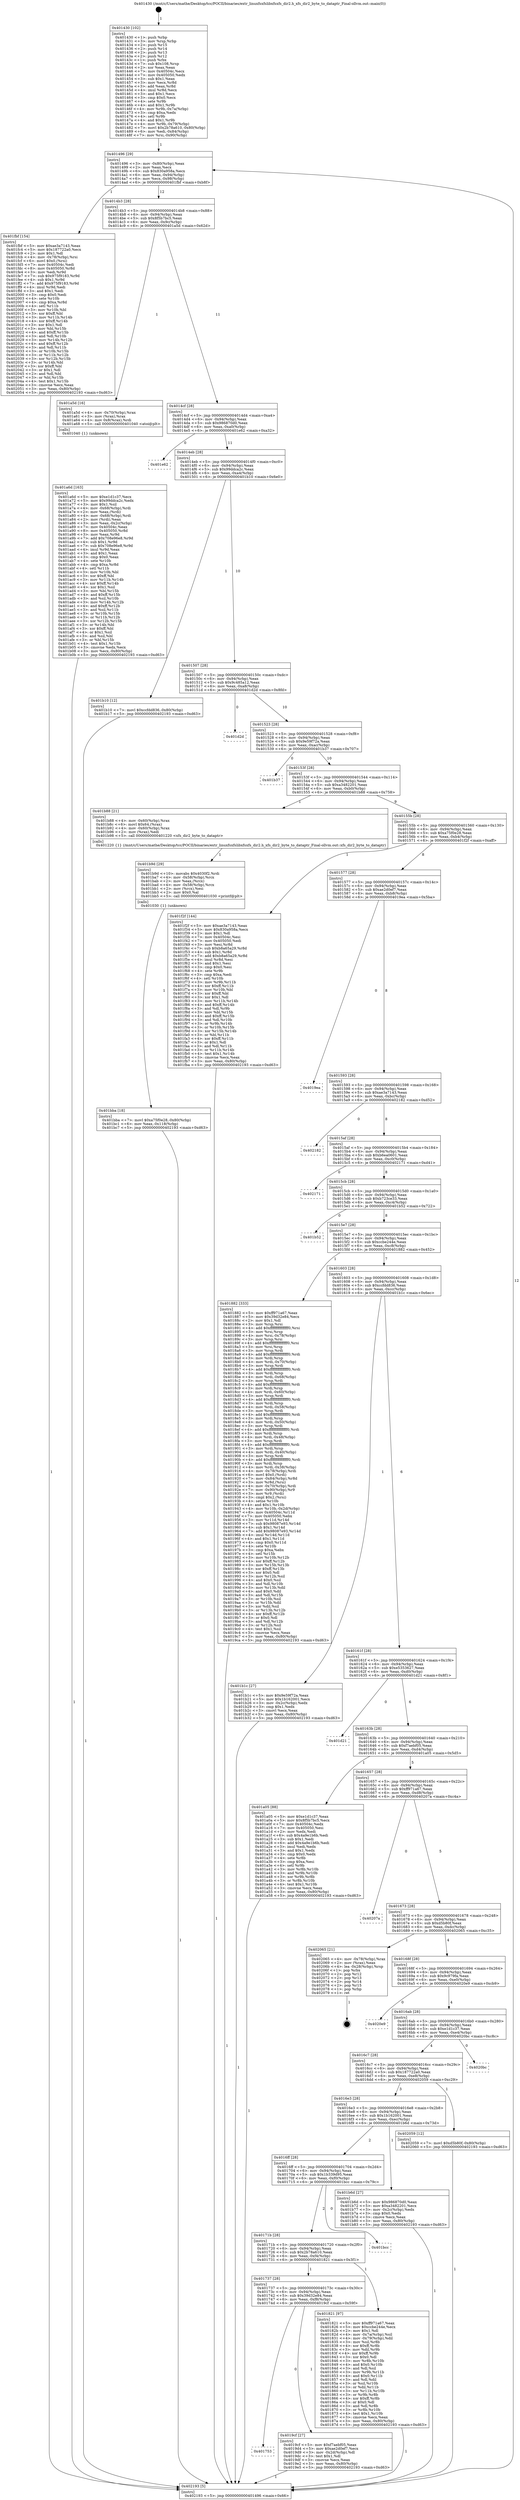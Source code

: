 digraph "0x401430" {
  label = "0x401430 (/mnt/c/Users/mathe/Desktop/tcc/POCII/binaries/extr_linuxfsxfslibxfsxfs_dir2.h_xfs_dir2_byte_to_dataptr_Final-ollvm.out::main(0))"
  labelloc = "t"
  node[shape=record]

  Entry [label="",width=0.3,height=0.3,shape=circle,fillcolor=black,style=filled]
  "0x401496" [label="{
     0x401496 [29]\l
     | [instrs]\l
     &nbsp;&nbsp;0x401496 \<+3\>: mov -0x80(%rbp),%eax\l
     &nbsp;&nbsp;0x401499 \<+2\>: mov %eax,%ecx\l
     &nbsp;&nbsp;0x40149b \<+6\>: sub $0x830a958a,%ecx\l
     &nbsp;&nbsp;0x4014a1 \<+6\>: mov %eax,-0x94(%rbp)\l
     &nbsp;&nbsp;0x4014a7 \<+6\>: mov %ecx,-0x98(%rbp)\l
     &nbsp;&nbsp;0x4014ad \<+6\>: je 0000000000401fbf \<main+0xb8f\>\l
  }"]
  "0x401fbf" [label="{
     0x401fbf [154]\l
     | [instrs]\l
     &nbsp;&nbsp;0x401fbf \<+5\>: mov $0xae3a7143,%eax\l
     &nbsp;&nbsp;0x401fc4 \<+5\>: mov $0x187722a0,%ecx\l
     &nbsp;&nbsp;0x401fc9 \<+2\>: mov $0x1,%dl\l
     &nbsp;&nbsp;0x401fcb \<+4\>: mov -0x78(%rbp),%rsi\l
     &nbsp;&nbsp;0x401fcf \<+6\>: movl $0x0,(%rsi)\l
     &nbsp;&nbsp;0x401fd5 \<+7\>: mov 0x40504c,%edi\l
     &nbsp;&nbsp;0x401fdc \<+8\>: mov 0x405050,%r8d\l
     &nbsp;&nbsp;0x401fe4 \<+3\>: mov %edi,%r9d\l
     &nbsp;&nbsp;0x401fe7 \<+7\>: sub $0x975f9183,%r9d\l
     &nbsp;&nbsp;0x401fee \<+4\>: sub $0x1,%r9d\l
     &nbsp;&nbsp;0x401ff2 \<+7\>: add $0x975f9183,%r9d\l
     &nbsp;&nbsp;0x401ff9 \<+4\>: imul %r9d,%edi\l
     &nbsp;&nbsp;0x401ffd \<+3\>: and $0x1,%edi\l
     &nbsp;&nbsp;0x402000 \<+3\>: cmp $0x0,%edi\l
     &nbsp;&nbsp;0x402003 \<+4\>: sete %r10b\l
     &nbsp;&nbsp;0x402007 \<+4\>: cmp $0xa,%r8d\l
     &nbsp;&nbsp;0x40200b \<+4\>: setl %r11b\l
     &nbsp;&nbsp;0x40200f \<+3\>: mov %r10b,%bl\l
     &nbsp;&nbsp;0x402012 \<+3\>: xor $0xff,%bl\l
     &nbsp;&nbsp;0x402015 \<+3\>: mov %r11b,%r14b\l
     &nbsp;&nbsp;0x402018 \<+4\>: xor $0xff,%r14b\l
     &nbsp;&nbsp;0x40201c \<+3\>: xor $0x1,%dl\l
     &nbsp;&nbsp;0x40201f \<+3\>: mov %bl,%r15b\l
     &nbsp;&nbsp;0x402022 \<+4\>: and $0xff,%r15b\l
     &nbsp;&nbsp;0x402026 \<+3\>: and %dl,%r10b\l
     &nbsp;&nbsp;0x402029 \<+3\>: mov %r14b,%r12b\l
     &nbsp;&nbsp;0x40202c \<+4\>: and $0xff,%r12b\l
     &nbsp;&nbsp;0x402030 \<+3\>: and %dl,%r11b\l
     &nbsp;&nbsp;0x402033 \<+3\>: or %r10b,%r15b\l
     &nbsp;&nbsp;0x402036 \<+3\>: or %r11b,%r12b\l
     &nbsp;&nbsp;0x402039 \<+3\>: xor %r12b,%r15b\l
     &nbsp;&nbsp;0x40203c \<+3\>: or %r14b,%bl\l
     &nbsp;&nbsp;0x40203f \<+3\>: xor $0xff,%bl\l
     &nbsp;&nbsp;0x402042 \<+3\>: or $0x1,%dl\l
     &nbsp;&nbsp;0x402045 \<+2\>: and %dl,%bl\l
     &nbsp;&nbsp;0x402047 \<+3\>: or %bl,%r15b\l
     &nbsp;&nbsp;0x40204a \<+4\>: test $0x1,%r15b\l
     &nbsp;&nbsp;0x40204e \<+3\>: cmovne %ecx,%eax\l
     &nbsp;&nbsp;0x402051 \<+3\>: mov %eax,-0x80(%rbp)\l
     &nbsp;&nbsp;0x402054 \<+5\>: jmp 0000000000402193 \<main+0xd63\>\l
  }"]
  "0x4014b3" [label="{
     0x4014b3 [28]\l
     | [instrs]\l
     &nbsp;&nbsp;0x4014b3 \<+5\>: jmp 00000000004014b8 \<main+0x88\>\l
     &nbsp;&nbsp;0x4014b8 \<+6\>: mov -0x94(%rbp),%eax\l
     &nbsp;&nbsp;0x4014be \<+5\>: sub $0x8f5b7bc5,%eax\l
     &nbsp;&nbsp;0x4014c3 \<+6\>: mov %eax,-0x9c(%rbp)\l
     &nbsp;&nbsp;0x4014c9 \<+6\>: je 0000000000401a5d \<main+0x62d\>\l
  }"]
  Exit [label="",width=0.3,height=0.3,shape=circle,fillcolor=black,style=filled,peripheries=2]
  "0x401a5d" [label="{
     0x401a5d [16]\l
     | [instrs]\l
     &nbsp;&nbsp;0x401a5d \<+4\>: mov -0x70(%rbp),%rax\l
     &nbsp;&nbsp;0x401a61 \<+3\>: mov (%rax),%rax\l
     &nbsp;&nbsp;0x401a64 \<+4\>: mov 0x8(%rax),%rdi\l
     &nbsp;&nbsp;0x401a68 \<+5\>: call 0000000000401040 \<atoi@plt\>\l
     | [calls]\l
     &nbsp;&nbsp;0x401040 \{1\} (unknown)\l
  }"]
  "0x4014cf" [label="{
     0x4014cf [28]\l
     | [instrs]\l
     &nbsp;&nbsp;0x4014cf \<+5\>: jmp 00000000004014d4 \<main+0xa4\>\l
     &nbsp;&nbsp;0x4014d4 \<+6\>: mov -0x94(%rbp),%eax\l
     &nbsp;&nbsp;0x4014da \<+5\>: sub $0x986870d0,%eax\l
     &nbsp;&nbsp;0x4014df \<+6\>: mov %eax,-0xa0(%rbp)\l
     &nbsp;&nbsp;0x4014e5 \<+6\>: je 0000000000401e62 \<main+0xa32\>\l
  }"]
  "0x401bba" [label="{
     0x401bba [18]\l
     | [instrs]\l
     &nbsp;&nbsp;0x401bba \<+7\>: movl $0xa75f0e28,-0x80(%rbp)\l
     &nbsp;&nbsp;0x401bc1 \<+6\>: mov %eax,-0x118(%rbp)\l
     &nbsp;&nbsp;0x401bc7 \<+5\>: jmp 0000000000402193 \<main+0xd63\>\l
  }"]
  "0x401e62" [label="{
     0x401e62\l
  }", style=dashed]
  "0x4014eb" [label="{
     0x4014eb [28]\l
     | [instrs]\l
     &nbsp;&nbsp;0x4014eb \<+5\>: jmp 00000000004014f0 \<main+0xc0\>\l
     &nbsp;&nbsp;0x4014f0 \<+6\>: mov -0x94(%rbp),%eax\l
     &nbsp;&nbsp;0x4014f6 \<+5\>: sub $0x99ddca2c,%eax\l
     &nbsp;&nbsp;0x4014fb \<+6\>: mov %eax,-0xa4(%rbp)\l
     &nbsp;&nbsp;0x401501 \<+6\>: je 0000000000401b10 \<main+0x6e0\>\l
  }"]
  "0x401b9d" [label="{
     0x401b9d [29]\l
     | [instrs]\l
     &nbsp;&nbsp;0x401b9d \<+10\>: movabs $0x4030f2,%rdi\l
     &nbsp;&nbsp;0x401ba7 \<+4\>: mov -0x58(%rbp),%rcx\l
     &nbsp;&nbsp;0x401bab \<+2\>: mov %eax,(%rcx)\l
     &nbsp;&nbsp;0x401bad \<+4\>: mov -0x58(%rbp),%rcx\l
     &nbsp;&nbsp;0x401bb1 \<+2\>: mov (%rcx),%esi\l
     &nbsp;&nbsp;0x401bb3 \<+2\>: mov $0x0,%al\l
     &nbsp;&nbsp;0x401bb5 \<+5\>: call 0000000000401030 \<printf@plt\>\l
     | [calls]\l
     &nbsp;&nbsp;0x401030 \{1\} (unknown)\l
  }"]
  "0x401b10" [label="{
     0x401b10 [12]\l
     | [instrs]\l
     &nbsp;&nbsp;0x401b10 \<+7\>: movl $0xccfdd836,-0x80(%rbp)\l
     &nbsp;&nbsp;0x401b17 \<+5\>: jmp 0000000000402193 \<main+0xd63\>\l
  }"]
  "0x401507" [label="{
     0x401507 [28]\l
     | [instrs]\l
     &nbsp;&nbsp;0x401507 \<+5\>: jmp 000000000040150c \<main+0xdc\>\l
     &nbsp;&nbsp;0x40150c \<+6\>: mov -0x94(%rbp),%eax\l
     &nbsp;&nbsp;0x401512 \<+5\>: sub $0x9c485a12,%eax\l
     &nbsp;&nbsp;0x401517 \<+6\>: mov %eax,-0xa8(%rbp)\l
     &nbsp;&nbsp;0x40151d \<+6\>: je 0000000000401d2d \<main+0x8fd\>\l
  }"]
  "0x401a6d" [label="{
     0x401a6d [163]\l
     | [instrs]\l
     &nbsp;&nbsp;0x401a6d \<+5\>: mov $0xe1d1c37,%ecx\l
     &nbsp;&nbsp;0x401a72 \<+5\>: mov $0x99ddca2c,%edx\l
     &nbsp;&nbsp;0x401a77 \<+3\>: mov $0x1,%sil\l
     &nbsp;&nbsp;0x401a7a \<+4\>: mov -0x68(%rbp),%rdi\l
     &nbsp;&nbsp;0x401a7e \<+2\>: mov %eax,(%rdi)\l
     &nbsp;&nbsp;0x401a80 \<+4\>: mov -0x68(%rbp),%rdi\l
     &nbsp;&nbsp;0x401a84 \<+2\>: mov (%rdi),%eax\l
     &nbsp;&nbsp;0x401a86 \<+3\>: mov %eax,-0x2c(%rbp)\l
     &nbsp;&nbsp;0x401a89 \<+7\>: mov 0x40504c,%eax\l
     &nbsp;&nbsp;0x401a90 \<+8\>: mov 0x405050,%r8d\l
     &nbsp;&nbsp;0x401a98 \<+3\>: mov %eax,%r9d\l
     &nbsp;&nbsp;0x401a9b \<+7\>: add $0x708e96e8,%r9d\l
     &nbsp;&nbsp;0x401aa2 \<+4\>: sub $0x1,%r9d\l
     &nbsp;&nbsp;0x401aa6 \<+7\>: sub $0x708e96e8,%r9d\l
     &nbsp;&nbsp;0x401aad \<+4\>: imul %r9d,%eax\l
     &nbsp;&nbsp;0x401ab1 \<+3\>: and $0x1,%eax\l
     &nbsp;&nbsp;0x401ab4 \<+3\>: cmp $0x0,%eax\l
     &nbsp;&nbsp;0x401ab7 \<+4\>: sete %r10b\l
     &nbsp;&nbsp;0x401abb \<+4\>: cmp $0xa,%r8d\l
     &nbsp;&nbsp;0x401abf \<+4\>: setl %r11b\l
     &nbsp;&nbsp;0x401ac3 \<+3\>: mov %r10b,%bl\l
     &nbsp;&nbsp;0x401ac6 \<+3\>: xor $0xff,%bl\l
     &nbsp;&nbsp;0x401ac9 \<+3\>: mov %r11b,%r14b\l
     &nbsp;&nbsp;0x401acc \<+4\>: xor $0xff,%r14b\l
     &nbsp;&nbsp;0x401ad0 \<+4\>: xor $0x1,%sil\l
     &nbsp;&nbsp;0x401ad4 \<+3\>: mov %bl,%r15b\l
     &nbsp;&nbsp;0x401ad7 \<+4\>: and $0xff,%r15b\l
     &nbsp;&nbsp;0x401adb \<+3\>: and %sil,%r10b\l
     &nbsp;&nbsp;0x401ade \<+3\>: mov %r14b,%r12b\l
     &nbsp;&nbsp;0x401ae1 \<+4\>: and $0xff,%r12b\l
     &nbsp;&nbsp;0x401ae5 \<+3\>: and %sil,%r11b\l
     &nbsp;&nbsp;0x401ae8 \<+3\>: or %r10b,%r15b\l
     &nbsp;&nbsp;0x401aeb \<+3\>: or %r11b,%r12b\l
     &nbsp;&nbsp;0x401aee \<+3\>: xor %r12b,%r15b\l
     &nbsp;&nbsp;0x401af1 \<+3\>: or %r14b,%bl\l
     &nbsp;&nbsp;0x401af4 \<+3\>: xor $0xff,%bl\l
     &nbsp;&nbsp;0x401af7 \<+4\>: or $0x1,%sil\l
     &nbsp;&nbsp;0x401afb \<+3\>: and %sil,%bl\l
     &nbsp;&nbsp;0x401afe \<+3\>: or %bl,%r15b\l
     &nbsp;&nbsp;0x401b01 \<+4\>: test $0x1,%r15b\l
     &nbsp;&nbsp;0x401b05 \<+3\>: cmovne %edx,%ecx\l
     &nbsp;&nbsp;0x401b08 \<+3\>: mov %ecx,-0x80(%rbp)\l
     &nbsp;&nbsp;0x401b0b \<+5\>: jmp 0000000000402193 \<main+0xd63\>\l
  }"]
  "0x401d2d" [label="{
     0x401d2d\l
  }", style=dashed]
  "0x401523" [label="{
     0x401523 [28]\l
     | [instrs]\l
     &nbsp;&nbsp;0x401523 \<+5\>: jmp 0000000000401528 \<main+0xf8\>\l
     &nbsp;&nbsp;0x401528 \<+6\>: mov -0x94(%rbp),%eax\l
     &nbsp;&nbsp;0x40152e \<+5\>: sub $0x9e59f72a,%eax\l
     &nbsp;&nbsp;0x401533 \<+6\>: mov %eax,-0xac(%rbp)\l
     &nbsp;&nbsp;0x401539 \<+6\>: je 0000000000401b37 \<main+0x707\>\l
  }"]
  "0x401753" [label="{
     0x401753\l
  }", style=dashed]
  "0x401b37" [label="{
     0x401b37\l
  }", style=dashed]
  "0x40153f" [label="{
     0x40153f [28]\l
     | [instrs]\l
     &nbsp;&nbsp;0x40153f \<+5\>: jmp 0000000000401544 \<main+0x114\>\l
     &nbsp;&nbsp;0x401544 \<+6\>: mov -0x94(%rbp),%eax\l
     &nbsp;&nbsp;0x40154a \<+5\>: sub $0xa3482201,%eax\l
     &nbsp;&nbsp;0x40154f \<+6\>: mov %eax,-0xb0(%rbp)\l
     &nbsp;&nbsp;0x401555 \<+6\>: je 0000000000401b88 \<main+0x758\>\l
  }"]
  "0x4019cf" [label="{
     0x4019cf [27]\l
     | [instrs]\l
     &nbsp;&nbsp;0x4019cf \<+5\>: mov $0xf7aebf05,%eax\l
     &nbsp;&nbsp;0x4019d4 \<+5\>: mov $0xae2d0ef7,%ecx\l
     &nbsp;&nbsp;0x4019d9 \<+3\>: mov -0x2d(%rbp),%dl\l
     &nbsp;&nbsp;0x4019dc \<+3\>: test $0x1,%dl\l
     &nbsp;&nbsp;0x4019df \<+3\>: cmovne %ecx,%eax\l
     &nbsp;&nbsp;0x4019e2 \<+3\>: mov %eax,-0x80(%rbp)\l
     &nbsp;&nbsp;0x4019e5 \<+5\>: jmp 0000000000402193 \<main+0xd63\>\l
  }"]
  "0x401b88" [label="{
     0x401b88 [21]\l
     | [instrs]\l
     &nbsp;&nbsp;0x401b88 \<+4\>: mov -0x60(%rbp),%rax\l
     &nbsp;&nbsp;0x401b8c \<+6\>: movl $0x64,(%rax)\l
     &nbsp;&nbsp;0x401b92 \<+4\>: mov -0x60(%rbp),%rax\l
     &nbsp;&nbsp;0x401b96 \<+2\>: mov (%rax),%edi\l
     &nbsp;&nbsp;0x401b98 \<+5\>: call 0000000000401220 \<xfs_dir2_byte_to_dataptr\>\l
     | [calls]\l
     &nbsp;&nbsp;0x401220 \{1\} (/mnt/c/Users/mathe/Desktop/tcc/POCII/binaries/extr_linuxfsxfslibxfsxfs_dir2.h_xfs_dir2_byte_to_dataptr_Final-ollvm.out::xfs_dir2_byte_to_dataptr)\l
  }"]
  "0x40155b" [label="{
     0x40155b [28]\l
     | [instrs]\l
     &nbsp;&nbsp;0x40155b \<+5\>: jmp 0000000000401560 \<main+0x130\>\l
     &nbsp;&nbsp;0x401560 \<+6\>: mov -0x94(%rbp),%eax\l
     &nbsp;&nbsp;0x401566 \<+5\>: sub $0xa75f0e28,%eax\l
     &nbsp;&nbsp;0x40156b \<+6\>: mov %eax,-0xb4(%rbp)\l
     &nbsp;&nbsp;0x401571 \<+6\>: je 0000000000401f2f \<main+0xaff\>\l
  }"]
  "0x401430" [label="{
     0x401430 [102]\l
     | [instrs]\l
     &nbsp;&nbsp;0x401430 \<+1\>: push %rbp\l
     &nbsp;&nbsp;0x401431 \<+3\>: mov %rsp,%rbp\l
     &nbsp;&nbsp;0x401434 \<+2\>: push %r15\l
     &nbsp;&nbsp;0x401436 \<+2\>: push %r14\l
     &nbsp;&nbsp;0x401438 \<+2\>: push %r13\l
     &nbsp;&nbsp;0x40143a \<+2\>: push %r12\l
     &nbsp;&nbsp;0x40143c \<+1\>: push %rbx\l
     &nbsp;&nbsp;0x40143d \<+7\>: sub $0x108,%rsp\l
     &nbsp;&nbsp;0x401444 \<+2\>: xor %eax,%eax\l
     &nbsp;&nbsp;0x401446 \<+7\>: mov 0x40504c,%ecx\l
     &nbsp;&nbsp;0x40144d \<+7\>: mov 0x405050,%edx\l
     &nbsp;&nbsp;0x401454 \<+3\>: sub $0x1,%eax\l
     &nbsp;&nbsp;0x401457 \<+3\>: mov %ecx,%r8d\l
     &nbsp;&nbsp;0x40145a \<+3\>: add %eax,%r8d\l
     &nbsp;&nbsp;0x40145d \<+4\>: imul %r8d,%ecx\l
     &nbsp;&nbsp;0x401461 \<+3\>: and $0x1,%ecx\l
     &nbsp;&nbsp;0x401464 \<+3\>: cmp $0x0,%ecx\l
     &nbsp;&nbsp;0x401467 \<+4\>: sete %r9b\l
     &nbsp;&nbsp;0x40146b \<+4\>: and $0x1,%r9b\l
     &nbsp;&nbsp;0x40146f \<+4\>: mov %r9b,-0x7a(%rbp)\l
     &nbsp;&nbsp;0x401473 \<+3\>: cmp $0xa,%edx\l
     &nbsp;&nbsp;0x401476 \<+4\>: setl %r9b\l
     &nbsp;&nbsp;0x40147a \<+4\>: and $0x1,%r9b\l
     &nbsp;&nbsp;0x40147e \<+4\>: mov %r9b,-0x79(%rbp)\l
     &nbsp;&nbsp;0x401482 \<+7\>: movl $0x2b78a610,-0x80(%rbp)\l
     &nbsp;&nbsp;0x401489 \<+6\>: mov %edi,-0x84(%rbp)\l
     &nbsp;&nbsp;0x40148f \<+7\>: mov %rsi,-0x90(%rbp)\l
  }"]
  "0x401f2f" [label="{
     0x401f2f [144]\l
     | [instrs]\l
     &nbsp;&nbsp;0x401f2f \<+5\>: mov $0xae3a7143,%eax\l
     &nbsp;&nbsp;0x401f34 \<+5\>: mov $0x830a958a,%ecx\l
     &nbsp;&nbsp;0x401f39 \<+2\>: mov $0x1,%dl\l
     &nbsp;&nbsp;0x401f3b \<+7\>: mov 0x40504c,%esi\l
     &nbsp;&nbsp;0x401f42 \<+7\>: mov 0x405050,%edi\l
     &nbsp;&nbsp;0x401f49 \<+3\>: mov %esi,%r8d\l
     &nbsp;&nbsp;0x401f4c \<+7\>: sub $0xb8a65a29,%r8d\l
     &nbsp;&nbsp;0x401f53 \<+4\>: sub $0x1,%r8d\l
     &nbsp;&nbsp;0x401f57 \<+7\>: add $0xb8a65a29,%r8d\l
     &nbsp;&nbsp;0x401f5e \<+4\>: imul %r8d,%esi\l
     &nbsp;&nbsp;0x401f62 \<+3\>: and $0x1,%esi\l
     &nbsp;&nbsp;0x401f65 \<+3\>: cmp $0x0,%esi\l
     &nbsp;&nbsp;0x401f68 \<+4\>: sete %r9b\l
     &nbsp;&nbsp;0x401f6c \<+3\>: cmp $0xa,%edi\l
     &nbsp;&nbsp;0x401f6f \<+4\>: setl %r10b\l
     &nbsp;&nbsp;0x401f73 \<+3\>: mov %r9b,%r11b\l
     &nbsp;&nbsp;0x401f76 \<+4\>: xor $0xff,%r11b\l
     &nbsp;&nbsp;0x401f7a \<+3\>: mov %r10b,%bl\l
     &nbsp;&nbsp;0x401f7d \<+3\>: xor $0xff,%bl\l
     &nbsp;&nbsp;0x401f80 \<+3\>: xor $0x1,%dl\l
     &nbsp;&nbsp;0x401f83 \<+3\>: mov %r11b,%r14b\l
     &nbsp;&nbsp;0x401f86 \<+4\>: and $0xff,%r14b\l
     &nbsp;&nbsp;0x401f8a \<+3\>: and %dl,%r9b\l
     &nbsp;&nbsp;0x401f8d \<+3\>: mov %bl,%r15b\l
     &nbsp;&nbsp;0x401f90 \<+4\>: and $0xff,%r15b\l
     &nbsp;&nbsp;0x401f94 \<+3\>: and %dl,%r10b\l
     &nbsp;&nbsp;0x401f97 \<+3\>: or %r9b,%r14b\l
     &nbsp;&nbsp;0x401f9a \<+3\>: or %r10b,%r15b\l
     &nbsp;&nbsp;0x401f9d \<+3\>: xor %r15b,%r14b\l
     &nbsp;&nbsp;0x401fa0 \<+3\>: or %bl,%r11b\l
     &nbsp;&nbsp;0x401fa3 \<+4\>: xor $0xff,%r11b\l
     &nbsp;&nbsp;0x401fa7 \<+3\>: or $0x1,%dl\l
     &nbsp;&nbsp;0x401faa \<+3\>: and %dl,%r11b\l
     &nbsp;&nbsp;0x401fad \<+3\>: or %r11b,%r14b\l
     &nbsp;&nbsp;0x401fb0 \<+4\>: test $0x1,%r14b\l
     &nbsp;&nbsp;0x401fb4 \<+3\>: cmovne %ecx,%eax\l
     &nbsp;&nbsp;0x401fb7 \<+3\>: mov %eax,-0x80(%rbp)\l
     &nbsp;&nbsp;0x401fba \<+5\>: jmp 0000000000402193 \<main+0xd63\>\l
  }"]
  "0x401577" [label="{
     0x401577 [28]\l
     | [instrs]\l
     &nbsp;&nbsp;0x401577 \<+5\>: jmp 000000000040157c \<main+0x14c\>\l
     &nbsp;&nbsp;0x40157c \<+6\>: mov -0x94(%rbp),%eax\l
     &nbsp;&nbsp;0x401582 \<+5\>: sub $0xae2d0ef7,%eax\l
     &nbsp;&nbsp;0x401587 \<+6\>: mov %eax,-0xb8(%rbp)\l
     &nbsp;&nbsp;0x40158d \<+6\>: je 00000000004019ea \<main+0x5ba\>\l
  }"]
  "0x402193" [label="{
     0x402193 [5]\l
     | [instrs]\l
     &nbsp;&nbsp;0x402193 \<+5\>: jmp 0000000000401496 \<main+0x66\>\l
  }"]
  "0x4019ea" [label="{
     0x4019ea\l
  }", style=dashed]
  "0x401593" [label="{
     0x401593 [28]\l
     | [instrs]\l
     &nbsp;&nbsp;0x401593 \<+5\>: jmp 0000000000401598 \<main+0x168\>\l
     &nbsp;&nbsp;0x401598 \<+6\>: mov -0x94(%rbp),%eax\l
     &nbsp;&nbsp;0x40159e \<+5\>: sub $0xae3a7143,%eax\l
     &nbsp;&nbsp;0x4015a3 \<+6\>: mov %eax,-0xbc(%rbp)\l
     &nbsp;&nbsp;0x4015a9 \<+6\>: je 0000000000402182 \<main+0xd52\>\l
  }"]
  "0x401737" [label="{
     0x401737 [28]\l
     | [instrs]\l
     &nbsp;&nbsp;0x401737 \<+5\>: jmp 000000000040173c \<main+0x30c\>\l
     &nbsp;&nbsp;0x40173c \<+6\>: mov -0x94(%rbp),%eax\l
     &nbsp;&nbsp;0x401742 \<+5\>: sub $0x39d32e84,%eax\l
     &nbsp;&nbsp;0x401747 \<+6\>: mov %eax,-0xf8(%rbp)\l
     &nbsp;&nbsp;0x40174d \<+6\>: je 00000000004019cf \<main+0x59f\>\l
  }"]
  "0x402182" [label="{
     0x402182\l
  }", style=dashed]
  "0x4015af" [label="{
     0x4015af [28]\l
     | [instrs]\l
     &nbsp;&nbsp;0x4015af \<+5\>: jmp 00000000004015b4 \<main+0x184\>\l
     &nbsp;&nbsp;0x4015b4 \<+6\>: mov -0x94(%rbp),%eax\l
     &nbsp;&nbsp;0x4015ba \<+5\>: sub $0xb6ea0601,%eax\l
     &nbsp;&nbsp;0x4015bf \<+6\>: mov %eax,-0xc0(%rbp)\l
     &nbsp;&nbsp;0x4015c5 \<+6\>: je 0000000000402171 \<main+0xd41\>\l
  }"]
  "0x401821" [label="{
     0x401821 [97]\l
     | [instrs]\l
     &nbsp;&nbsp;0x401821 \<+5\>: mov $0xff971a67,%eax\l
     &nbsp;&nbsp;0x401826 \<+5\>: mov $0xccbe244e,%ecx\l
     &nbsp;&nbsp;0x40182b \<+2\>: mov $0x1,%dl\l
     &nbsp;&nbsp;0x40182d \<+4\>: mov -0x7a(%rbp),%sil\l
     &nbsp;&nbsp;0x401831 \<+4\>: mov -0x79(%rbp),%dil\l
     &nbsp;&nbsp;0x401835 \<+3\>: mov %sil,%r8b\l
     &nbsp;&nbsp;0x401838 \<+4\>: xor $0xff,%r8b\l
     &nbsp;&nbsp;0x40183c \<+3\>: mov %dil,%r9b\l
     &nbsp;&nbsp;0x40183f \<+4\>: xor $0xff,%r9b\l
     &nbsp;&nbsp;0x401843 \<+3\>: xor $0x0,%dl\l
     &nbsp;&nbsp;0x401846 \<+3\>: mov %r8b,%r10b\l
     &nbsp;&nbsp;0x401849 \<+4\>: and $0x0,%r10b\l
     &nbsp;&nbsp;0x40184d \<+3\>: and %dl,%sil\l
     &nbsp;&nbsp;0x401850 \<+3\>: mov %r9b,%r11b\l
     &nbsp;&nbsp;0x401853 \<+4\>: and $0x0,%r11b\l
     &nbsp;&nbsp;0x401857 \<+3\>: and %dl,%dil\l
     &nbsp;&nbsp;0x40185a \<+3\>: or %sil,%r10b\l
     &nbsp;&nbsp;0x40185d \<+3\>: or %dil,%r11b\l
     &nbsp;&nbsp;0x401860 \<+3\>: xor %r11b,%r10b\l
     &nbsp;&nbsp;0x401863 \<+3\>: or %r9b,%r8b\l
     &nbsp;&nbsp;0x401866 \<+4\>: xor $0xff,%r8b\l
     &nbsp;&nbsp;0x40186a \<+3\>: or $0x0,%dl\l
     &nbsp;&nbsp;0x40186d \<+3\>: and %dl,%r8b\l
     &nbsp;&nbsp;0x401870 \<+3\>: or %r8b,%r10b\l
     &nbsp;&nbsp;0x401873 \<+4\>: test $0x1,%r10b\l
     &nbsp;&nbsp;0x401877 \<+3\>: cmovne %ecx,%eax\l
     &nbsp;&nbsp;0x40187a \<+3\>: mov %eax,-0x80(%rbp)\l
     &nbsp;&nbsp;0x40187d \<+5\>: jmp 0000000000402193 \<main+0xd63\>\l
  }"]
  "0x402171" [label="{
     0x402171\l
  }", style=dashed]
  "0x4015cb" [label="{
     0x4015cb [28]\l
     | [instrs]\l
     &nbsp;&nbsp;0x4015cb \<+5\>: jmp 00000000004015d0 \<main+0x1a0\>\l
     &nbsp;&nbsp;0x4015d0 \<+6\>: mov -0x94(%rbp),%eax\l
     &nbsp;&nbsp;0x4015d6 \<+5\>: sub $0xb723ce33,%eax\l
     &nbsp;&nbsp;0x4015db \<+6\>: mov %eax,-0xc4(%rbp)\l
     &nbsp;&nbsp;0x4015e1 \<+6\>: je 0000000000401b52 \<main+0x722\>\l
  }"]
  "0x40171b" [label="{
     0x40171b [28]\l
     | [instrs]\l
     &nbsp;&nbsp;0x40171b \<+5\>: jmp 0000000000401720 \<main+0x2f0\>\l
     &nbsp;&nbsp;0x401720 \<+6\>: mov -0x94(%rbp),%eax\l
     &nbsp;&nbsp;0x401726 \<+5\>: sub $0x2b78a610,%eax\l
     &nbsp;&nbsp;0x40172b \<+6\>: mov %eax,-0xf4(%rbp)\l
     &nbsp;&nbsp;0x401731 \<+6\>: je 0000000000401821 \<main+0x3f1\>\l
  }"]
  "0x401b52" [label="{
     0x401b52\l
  }", style=dashed]
  "0x4015e7" [label="{
     0x4015e7 [28]\l
     | [instrs]\l
     &nbsp;&nbsp;0x4015e7 \<+5\>: jmp 00000000004015ec \<main+0x1bc\>\l
     &nbsp;&nbsp;0x4015ec \<+6\>: mov -0x94(%rbp),%eax\l
     &nbsp;&nbsp;0x4015f2 \<+5\>: sub $0xccbe244e,%eax\l
     &nbsp;&nbsp;0x4015f7 \<+6\>: mov %eax,-0xc8(%rbp)\l
     &nbsp;&nbsp;0x4015fd \<+6\>: je 0000000000401882 \<main+0x452\>\l
  }"]
  "0x401bcc" [label="{
     0x401bcc\l
  }", style=dashed]
  "0x401882" [label="{
     0x401882 [333]\l
     | [instrs]\l
     &nbsp;&nbsp;0x401882 \<+5\>: mov $0xff971a67,%eax\l
     &nbsp;&nbsp;0x401887 \<+5\>: mov $0x39d32e84,%ecx\l
     &nbsp;&nbsp;0x40188c \<+2\>: mov $0x1,%dl\l
     &nbsp;&nbsp;0x40188e \<+3\>: mov %rsp,%rsi\l
     &nbsp;&nbsp;0x401891 \<+4\>: add $0xfffffffffffffff0,%rsi\l
     &nbsp;&nbsp;0x401895 \<+3\>: mov %rsi,%rsp\l
     &nbsp;&nbsp;0x401898 \<+4\>: mov %rsi,-0x78(%rbp)\l
     &nbsp;&nbsp;0x40189c \<+3\>: mov %rsp,%rsi\l
     &nbsp;&nbsp;0x40189f \<+4\>: add $0xfffffffffffffff0,%rsi\l
     &nbsp;&nbsp;0x4018a3 \<+3\>: mov %rsi,%rsp\l
     &nbsp;&nbsp;0x4018a6 \<+3\>: mov %rsp,%rdi\l
     &nbsp;&nbsp;0x4018a9 \<+4\>: add $0xfffffffffffffff0,%rdi\l
     &nbsp;&nbsp;0x4018ad \<+3\>: mov %rdi,%rsp\l
     &nbsp;&nbsp;0x4018b0 \<+4\>: mov %rdi,-0x70(%rbp)\l
     &nbsp;&nbsp;0x4018b4 \<+3\>: mov %rsp,%rdi\l
     &nbsp;&nbsp;0x4018b7 \<+4\>: add $0xfffffffffffffff0,%rdi\l
     &nbsp;&nbsp;0x4018bb \<+3\>: mov %rdi,%rsp\l
     &nbsp;&nbsp;0x4018be \<+4\>: mov %rdi,-0x68(%rbp)\l
     &nbsp;&nbsp;0x4018c2 \<+3\>: mov %rsp,%rdi\l
     &nbsp;&nbsp;0x4018c5 \<+4\>: add $0xfffffffffffffff0,%rdi\l
     &nbsp;&nbsp;0x4018c9 \<+3\>: mov %rdi,%rsp\l
     &nbsp;&nbsp;0x4018cc \<+4\>: mov %rdi,-0x60(%rbp)\l
     &nbsp;&nbsp;0x4018d0 \<+3\>: mov %rsp,%rdi\l
     &nbsp;&nbsp;0x4018d3 \<+4\>: add $0xfffffffffffffff0,%rdi\l
     &nbsp;&nbsp;0x4018d7 \<+3\>: mov %rdi,%rsp\l
     &nbsp;&nbsp;0x4018da \<+4\>: mov %rdi,-0x58(%rbp)\l
     &nbsp;&nbsp;0x4018de \<+3\>: mov %rsp,%rdi\l
     &nbsp;&nbsp;0x4018e1 \<+4\>: add $0xfffffffffffffff0,%rdi\l
     &nbsp;&nbsp;0x4018e5 \<+3\>: mov %rdi,%rsp\l
     &nbsp;&nbsp;0x4018e8 \<+4\>: mov %rdi,-0x50(%rbp)\l
     &nbsp;&nbsp;0x4018ec \<+3\>: mov %rsp,%rdi\l
     &nbsp;&nbsp;0x4018ef \<+4\>: add $0xfffffffffffffff0,%rdi\l
     &nbsp;&nbsp;0x4018f3 \<+3\>: mov %rdi,%rsp\l
     &nbsp;&nbsp;0x4018f6 \<+4\>: mov %rdi,-0x48(%rbp)\l
     &nbsp;&nbsp;0x4018fa \<+3\>: mov %rsp,%rdi\l
     &nbsp;&nbsp;0x4018fd \<+4\>: add $0xfffffffffffffff0,%rdi\l
     &nbsp;&nbsp;0x401901 \<+3\>: mov %rdi,%rsp\l
     &nbsp;&nbsp;0x401904 \<+4\>: mov %rdi,-0x40(%rbp)\l
     &nbsp;&nbsp;0x401908 \<+3\>: mov %rsp,%rdi\l
     &nbsp;&nbsp;0x40190b \<+4\>: add $0xfffffffffffffff0,%rdi\l
     &nbsp;&nbsp;0x40190f \<+3\>: mov %rdi,%rsp\l
     &nbsp;&nbsp;0x401912 \<+4\>: mov %rdi,-0x38(%rbp)\l
     &nbsp;&nbsp;0x401916 \<+4\>: mov -0x78(%rbp),%rdi\l
     &nbsp;&nbsp;0x40191a \<+6\>: movl $0x0,(%rdi)\l
     &nbsp;&nbsp;0x401920 \<+7\>: mov -0x84(%rbp),%r8d\l
     &nbsp;&nbsp;0x401927 \<+3\>: mov %r8d,(%rsi)\l
     &nbsp;&nbsp;0x40192a \<+4\>: mov -0x70(%rbp),%rdi\l
     &nbsp;&nbsp;0x40192e \<+7\>: mov -0x90(%rbp),%r9\l
     &nbsp;&nbsp;0x401935 \<+3\>: mov %r9,(%rdi)\l
     &nbsp;&nbsp;0x401938 \<+3\>: cmpl $0x2,(%rsi)\l
     &nbsp;&nbsp;0x40193b \<+4\>: setne %r10b\l
     &nbsp;&nbsp;0x40193f \<+4\>: and $0x1,%r10b\l
     &nbsp;&nbsp;0x401943 \<+4\>: mov %r10b,-0x2d(%rbp)\l
     &nbsp;&nbsp;0x401947 \<+8\>: mov 0x40504c,%r11d\l
     &nbsp;&nbsp;0x40194f \<+7\>: mov 0x405050,%ebx\l
     &nbsp;&nbsp;0x401956 \<+3\>: mov %r11d,%r14d\l
     &nbsp;&nbsp;0x401959 \<+7\>: sub $0x98087e93,%r14d\l
     &nbsp;&nbsp;0x401960 \<+4\>: sub $0x1,%r14d\l
     &nbsp;&nbsp;0x401964 \<+7\>: add $0x98087e93,%r14d\l
     &nbsp;&nbsp;0x40196b \<+4\>: imul %r14d,%r11d\l
     &nbsp;&nbsp;0x40196f \<+4\>: and $0x1,%r11d\l
     &nbsp;&nbsp;0x401973 \<+4\>: cmp $0x0,%r11d\l
     &nbsp;&nbsp;0x401977 \<+4\>: sete %r10b\l
     &nbsp;&nbsp;0x40197b \<+3\>: cmp $0xa,%ebx\l
     &nbsp;&nbsp;0x40197e \<+4\>: setl %r15b\l
     &nbsp;&nbsp;0x401982 \<+3\>: mov %r10b,%r12b\l
     &nbsp;&nbsp;0x401985 \<+4\>: xor $0xff,%r12b\l
     &nbsp;&nbsp;0x401989 \<+3\>: mov %r15b,%r13b\l
     &nbsp;&nbsp;0x40198c \<+4\>: xor $0xff,%r13b\l
     &nbsp;&nbsp;0x401990 \<+3\>: xor $0x0,%dl\l
     &nbsp;&nbsp;0x401993 \<+3\>: mov %r12b,%sil\l
     &nbsp;&nbsp;0x401996 \<+4\>: and $0x0,%sil\l
     &nbsp;&nbsp;0x40199a \<+3\>: and %dl,%r10b\l
     &nbsp;&nbsp;0x40199d \<+3\>: mov %r13b,%dil\l
     &nbsp;&nbsp;0x4019a0 \<+4\>: and $0x0,%dil\l
     &nbsp;&nbsp;0x4019a4 \<+3\>: and %dl,%r15b\l
     &nbsp;&nbsp;0x4019a7 \<+3\>: or %r10b,%sil\l
     &nbsp;&nbsp;0x4019aa \<+3\>: or %r15b,%dil\l
     &nbsp;&nbsp;0x4019ad \<+3\>: xor %dil,%sil\l
     &nbsp;&nbsp;0x4019b0 \<+3\>: or %r13b,%r12b\l
     &nbsp;&nbsp;0x4019b3 \<+4\>: xor $0xff,%r12b\l
     &nbsp;&nbsp;0x4019b7 \<+3\>: or $0x0,%dl\l
     &nbsp;&nbsp;0x4019ba \<+3\>: and %dl,%r12b\l
     &nbsp;&nbsp;0x4019bd \<+3\>: or %r12b,%sil\l
     &nbsp;&nbsp;0x4019c0 \<+4\>: test $0x1,%sil\l
     &nbsp;&nbsp;0x4019c4 \<+3\>: cmovne %ecx,%eax\l
     &nbsp;&nbsp;0x4019c7 \<+3\>: mov %eax,-0x80(%rbp)\l
     &nbsp;&nbsp;0x4019ca \<+5\>: jmp 0000000000402193 \<main+0xd63\>\l
  }"]
  "0x401603" [label="{
     0x401603 [28]\l
     | [instrs]\l
     &nbsp;&nbsp;0x401603 \<+5\>: jmp 0000000000401608 \<main+0x1d8\>\l
     &nbsp;&nbsp;0x401608 \<+6\>: mov -0x94(%rbp),%eax\l
     &nbsp;&nbsp;0x40160e \<+5\>: sub $0xccfdd836,%eax\l
     &nbsp;&nbsp;0x401613 \<+6\>: mov %eax,-0xcc(%rbp)\l
     &nbsp;&nbsp;0x401619 \<+6\>: je 0000000000401b1c \<main+0x6ec\>\l
  }"]
  "0x4016ff" [label="{
     0x4016ff [28]\l
     | [instrs]\l
     &nbsp;&nbsp;0x4016ff \<+5\>: jmp 0000000000401704 \<main+0x2d4\>\l
     &nbsp;&nbsp;0x401704 \<+6\>: mov -0x94(%rbp),%eax\l
     &nbsp;&nbsp;0x40170a \<+5\>: sub $0x1b339d95,%eax\l
     &nbsp;&nbsp;0x40170f \<+6\>: mov %eax,-0xf0(%rbp)\l
     &nbsp;&nbsp;0x401715 \<+6\>: je 0000000000401bcc \<main+0x79c\>\l
  }"]
  "0x401b1c" [label="{
     0x401b1c [27]\l
     | [instrs]\l
     &nbsp;&nbsp;0x401b1c \<+5\>: mov $0x9e59f72a,%eax\l
     &nbsp;&nbsp;0x401b21 \<+5\>: mov $0x1b162001,%ecx\l
     &nbsp;&nbsp;0x401b26 \<+3\>: mov -0x2c(%rbp),%edx\l
     &nbsp;&nbsp;0x401b29 \<+3\>: cmp $0x1,%edx\l
     &nbsp;&nbsp;0x401b2c \<+3\>: cmovl %ecx,%eax\l
     &nbsp;&nbsp;0x401b2f \<+3\>: mov %eax,-0x80(%rbp)\l
     &nbsp;&nbsp;0x401b32 \<+5\>: jmp 0000000000402193 \<main+0xd63\>\l
  }"]
  "0x40161f" [label="{
     0x40161f [28]\l
     | [instrs]\l
     &nbsp;&nbsp;0x40161f \<+5\>: jmp 0000000000401624 \<main+0x1f4\>\l
     &nbsp;&nbsp;0x401624 \<+6\>: mov -0x94(%rbp),%eax\l
     &nbsp;&nbsp;0x40162a \<+5\>: sub $0xe5353627,%eax\l
     &nbsp;&nbsp;0x40162f \<+6\>: mov %eax,-0xd0(%rbp)\l
     &nbsp;&nbsp;0x401635 \<+6\>: je 0000000000401d21 \<main+0x8f1\>\l
  }"]
  "0x401b6d" [label="{
     0x401b6d [27]\l
     | [instrs]\l
     &nbsp;&nbsp;0x401b6d \<+5\>: mov $0x986870d0,%eax\l
     &nbsp;&nbsp;0x401b72 \<+5\>: mov $0xa3482201,%ecx\l
     &nbsp;&nbsp;0x401b77 \<+3\>: mov -0x2c(%rbp),%edx\l
     &nbsp;&nbsp;0x401b7a \<+3\>: cmp $0x0,%edx\l
     &nbsp;&nbsp;0x401b7d \<+3\>: cmove %ecx,%eax\l
     &nbsp;&nbsp;0x401b80 \<+3\>: mov %eax,-0x80(%rbp)\l
     &nbsp;&nbsp;0x401b83 \<+5\>: jmp 0000000000402193 \<main+0xd63\>\l
  }"]
  "0x401d21" [label="{
     0x401d21\l
  }", style=dashed]
  "0x40163b" [label="{
     0x40163b [28]\l
     | [instrs]\l
     &nbsp;&nbsp;0x40163b \<+5\>: jmp 0000000000401640 \<main+0x210\>\l
     &nbsp;&nbsp;0x401640 \<+6\>: mov -0x94(%rbp),%eax\l
     &nbsp;&nbsp;0x401646 \<+5\>: sub $0xf7aebf05,%eax\l
     &nbsp;&nbsp;0x40164b \<+6\>: mov %eax,-0xd4(%rbp)\l
     &nbsp;&nbsp;0x401651 \<+6\>: je 0000000000401a05 \<main+0x5d5\>\l
  }"]
  "0x4016e3" [label="{
     0x4016e3 [28]\l
     | [instrs]\l
     &nbsp;&nbsp;0x4016e3 \<+5\>: jmp 00000000004016e8 \<main+0x2b8\>\l
     &nbsp;&nbsp;0x4016e8 \<+6\>: mov -0x94(%rbp),%eax\l
     &nbsp;&nbsp;0x4016ee \<+5\>: sub $0x1b162001,%eax\l
     &nbsp;&nbsp;0x4016f3 \<+6\>: mov %eax,-0xec(%rbp)\l
     &nbsp;&nbsp;0x4016f9 \<+6\>: je 0000000000401b6d \<main+0x73d\>\l
  }"]
  "0x401a05" [label="{
     0x401a05 [88]\l
     | [instrs]\l
     &nbsp;&nbsp;0x401a05 \<+5\>: mov $0xe1d1c37,%eax\l
     &nbsp;&nbsp;0x401a0a \<+5\>: mov $0x8f5b7bc5,%ecx\l
     &nbsp;&nbsp;0x401a0f \<+7\>: mov 0x40504c,%edx\l
     &nbsp;&nbsp;0x401a16 \<+7\>: mov 0x405050,%esi\l
     &nbsp;&nbsp;0x401a1d \<+2\>: mov %edx,%edi\l
     &nbsp;&nbsp;0x401a1f \<+6\>: sub $0x4a9e1b6b,%edi\l
     &nbsp;&nbsp;0x401a25 \<+3\>: sub $0x1,%edi\l
     &nbsp;&nbsp;0x401a28 \<+6\>: add $0x4a9e1b6b,%edi\l
     &nbsp;&nbsp;0x401a2e \<+3\>: imul %edi,%edx\l
     &nbsp;&nbsp;0x401a31 \<+3\>: and $0x1,%edx\l
     &nbsp;&nbsp;0x401a34 \<+3\>: cmp $0x0,%edx\l
     &nbsp;&nbsp;0x401a37 \<+4\>: sete %r8b\l
     &nbsp;&nbsp;0x401a3b \<+3\>: cmp $0xa,%esi\l
     &nbsp;&nbsp;0x401a3e \<+4\>: setl %r9b\l
     &nbsp;&nbsp;0x401a42 \<+3\>: mov %r8b,%r10b\l
     &nbsp;&nbsp;0x401a45 \<+3\>: and %r9b,%r10b\l
     &nbsp;&nbsp;0x401a48 \<+3\>: xor %r9b,%r8b\l
     &nbsp;&nbsp;0x401a4b \<+3\>: or %r8b,%r10b\l
     &nbsp;&nbsp;0x401a4e \<+4\>: test $0x1,%r10b\l
     &nbsp;&nbsp;0x401a52 \<+3\>: cmovne %ecx,%eax\l
     &nbsp;&nbsp;0x401a55 \<+3\>: mov %eax,-0x80(%rbp)\l
     &nbsp;&nbsp;0x401a58 \<+5\>: jmp 0000000000402193 \<main+0xd63\>\l
  }"]
  "0x401657" [label="{
     0x401657 [28]\l
     | [instrs]\l
     &nbsp;&nbsp;0x401657 \<+5\>: jmp 000000000040165c \<main+0x22c\>\l
     &nbsp;&nbsp;0x40165c \<+6\>: mov -0x94(%rbp),%eax\l
     &nbsp;&nbsp;0x401662 \<+5\>: sub $0xff971a67,%eax\l
     &nbsp;&nbsp;0x401667 \<+6\>: mov %eax,-0xd8(%rbp)\l
     &nbsp;&nbsp;0x40166d \<+6\>: je 000000000040207a \<main+0xc4a\>\l
  }"]
  "0x402059" [label="{
     0x402059 [12]\l
     | [instrs]\l
     &nbsp;&nbsp;0x402059 \<+7\>: movl $0xd5b80f,-0x80(%rbp)\l
     &nbsp;&nbsp;0x402060 \<+5\>: jmp 0000000000402193 \<main+0xd63\>\l
  }"]
  "0x40207a" [label="{
     0x40207a\l
  }", style=dashed]
  "0x401673" [label="{
     0x401673 [28]\l
     | [instrs]\l
     &nbsp;&nbsp;0x401673 \<+5\>: jmp 0000000000401678 \<main+0x248\>\l
     &nbsp;&nbsp;0x401678 \<+6\>: mov -0x94(%rbp),%eax\l
     &nbsp;&nbsp;0x40167e \<+5\>: sub $0xd5b80f,%eax\l
     &nbsp;&nbsp;0x401683 \<+6\>: mov %eax,-0xdc(%rbp)\l
     &nbsp;&nbsp;0x401689 \<+6\>: je 0000000000402065 \<main+0xc35\>\l
  }"]
  "0x4016c7" [label="{
     0x4016c7 [28]\l
     | [instrs]\l
     &nbsp;&nbsp;0x4016c7 \<+5\>: jmp 00000000004016cc \<main+0x29c\>\l
     &nbsp;&nbsp;0x4016cc \<+6\>: mov -0x94(%rbp),%eax\l
     &nbsp;&nbsp;0x4016d2 \<+5\>: sub $0x187722a0,%eax\l
     &nbsp;&nbsp;0x4016d7 \<+6\>: mov %eax,-0xe8(%rbp)\l
     &nbsp;&nbsp;0x4016dd \<+6\>: je 0000000000402059 \<main+0xc29\>\l
  }"]
  "0x402065" [label="{
     0x402065 [21]\l
     | [instrs]\l
     &nbsp;&nbsp;0x402065 \<+4\>: mov -0x78(%rbp),%rax\l
     &nbsp;&nbsp;0x402069 \<+2\>: mov (%rax),%eax\l
     &nbsp;&nbsp;0x40206b \<+4\>: lea -0x28(%rbp),%rsp\l
     &nbsp;&nbsp;0x40206f \<+1\>: pop %rbx\l
     &nbsp;&nbsp;0x402070 \<+2\>: pop %r12\l
     &nbsp;&nbsp;0x402072 \<+2\>: pop %r13\l
     &nbsp;&nbsp;0x402074 \<+2\>: pop %r14\l
     &nbsp;&nbsp;0x402076 \<+2\>: pop %r15\l
     &nbsp;&nbsp;0x402078 \<+1\>: pop %rbp\l
     &nbsp;&nbsp;0x402079 \<+1\>: ret\l
  }"]
  "0x40168f" [label="{
     0x40168f [28]\l
     | [instrs]\l
     &nbsp;&nbsp;0x40168f \<+5\>: jmp 0000000000401694 \<main+0x264\>\l
     &nbsp;&nbsp;0x401694 \<+6\>: mov -0x94(%rbp),%eax\l
     &nbsp;&nbsp;0x40169a \<+5\>: sub $0x9c979fa,%eax\l
     &nbsp;&nbsp;0x40169f \<+6\>: mov %eax,-0xe0(%rbp)\l
     &nbsp;&nbsp;0x4016a5 \<+6\>: je 00000000004020e9 \<main+0xcb9\>\l
  }"]
  "0x4020bc" [label="{
     0x4020bc\l
  }", style=dashed]
  "0x4020e9" [label="{
     0x4020e9\l
  }", style=dashed]
  "0x4016ab" [label="{
     0x4016ab [28]\l
     | [instrs]\l
     &nbsp;&nbsp;0x4016ab \<+5\>: jmp 00000000004016b0 \<main+0x280\>\l
     &nbsp;&nbsp;0x4016b0 \<+6\>: mov -0x94(%rbp),%eax\l
     &nbsp;&nbsp;0x4016b6 \<+5\>: sub $0xe1d1c37,%eax\l
     &nbsp;&nbsp;0x4016bb \<+6\>: mov %eax,-0xe4(%rbp)\l
     &nbsp;&nbsp;0x4016c1 \<+6\>: je 00000000004020bc \<main+0xc8c\>\l
  }"]
  Entry -> "0x401430" [label=" 1"]
  "0x401496" -> "0x401fbf" [label=" 1"]
  "0x401496" -> "0x4014b3" [label=" 12"]
  "0x402065" -> Exit [label=" 1"]
  "0x4014b3" -> "0x401a5d" [label=" 1"]
  "0x4014b3" -> "0x4014cf" [label=" 11"]
  "0x402059" -> "0x402193" [label=" 1"]
  "0x4014cf" -> "0x401e62" [label=" 0"]
  "0x4014cf" -> "0x4014eb" [label=" 11"]
  "0x401fbf" -> "0x402193" [label=" 1"]
  "0x4014eb" -> "0x401b10" [label=" 1"]
  "0x4014eb" -> "0x401507" [label=" 10"]
  "0x401f2f" -> "0x402193" [label=" 1"]
  "0x401507" -> "0x401d2d" [label=" 0"]
  "0x401507" -> "0x401523" [label=" 10"]
  "0x401bba" -> "0x402193" [label=" 1"]
  "0x401523" -> "0x401b37" [label=" 0"]
  "0x401523" -> "0x40153f" [label=" 10"]
  "0x401b9d" -> "0x401bba" [label=" 1"]
  "0x40153f" -> "0x401b88" [label=" 1"]
  "0x40153f" -> "0x40155b" [label=" 9"]
  "0x401b88" -> "0x401b9d" [label=" 1"]
  "0x40155b" -> "0x401f2f" [label=" 1"]
  "0x40155b" -> "0x401577" [label=" 8"]
  "0x401b10" -> "0x402193" [label=" 1"]
  "0x401577" -> "0x4019ea" [label=" 0"]
  "0x401577" -> "0x401593" [label=" 8"]
  "0x401a6d" -> "0x402193" [label=" 1"]
  "0x401593" -> "0x402182" [label=" 0"]
  "0x401593" -> "0x4015af" [label=" 8"]
  "0x401a5d" -> "0x401a6d" [label=" 1"]
  "0x4015af" -> "0x402171" [label=" 0"]
  "0x4015af" -> "0x4015cb" [label=" 8"]
  "0x401a05" -> "0x402193" [label=" 1"]
  "0x4015cb" -> "0x401b52" [label=" 0"]
  "0x4015cb" -> "0x4015e7" [label=" 8"]
  "0x401737" -> "0x401753" [label=" 0"]
  "0x4015e7" -> "0x401882" [label=" 1"]
  "0x4015e7" -> "0x401603" [label=" 7"]
  "0x401737" -> "0x4019cf" [label=" 1"]
  "0x401603" -> "0x401b1c" [label=" 1"]
  "0x401603" -> "0x40161f" [label=" 6"]
  "0x401882" -> "0x402193" [label=" 1"]
  "0x40161f" -> "0x401d21" [label=" 0"]
  "0x40161f" -> "0x40163b" [label=" 6"]
  "0x401b1c" -> "0x402193" [label=" 1"]
  "0x40163b" -> "0x401a05" [label=" 1"]
  "0x40163b" -> "0x401657" [label=" 5"]
  "0x401430" -> "0x401496" [label=" 1"]
  "0x401657" -> "0x40207a" [label=" 0"]
  "0x401657" -> "0x401673" [label=" 5"]
  "0x401821" -> "0x402193" [label=" 1"]
  "0x401673" -> "0x402065" [label=" 1"]
  "0x401673" -> "0x40168f" [label=" 4"]
  "0x40171b" -> "0x401821" [label=" 1"]
  "0x40168f" -> "0x4020e9" [label=" 0"]
  "0x40168f" -> "0x4016ab" [label=" 4"]
  "0x4019cf" -> "0x402193" [label=" 1"]
  "0x4016ab" -> "0x4020bc" [label=" 0"]
  "0x4016ab" -> "0x4016c7" [label=" 4"]
  "0x40171b" -> "0x401737" [label=" 1"]
  "0x4016c7" -> "0x402059" [label=" 1"]
  "0x4016c7" -> "0x4016e3" [label=" 3"]
  "0x402193" -> "0x401496" [label=" 12"]
  "0x4016e3" -> "0x401b6d" [label=" 1"]
  "0x4016e3" -> "0x4016ff" [label=" 2"]
  "0x401b6d" -> "0x402193" [label=" 1"]
  "0x4016ff" -> "0x401bcc" [label=" 0"]
  "0x4016ff" -> "0x40171b" [label=" 2"]
}
